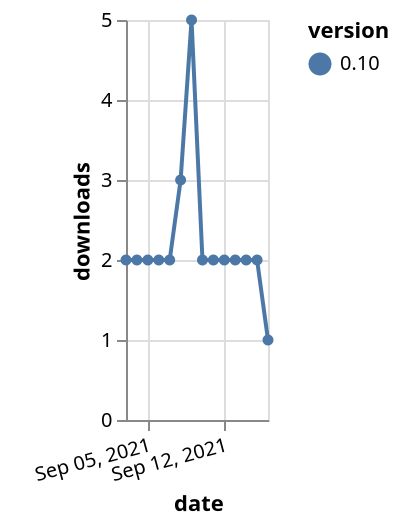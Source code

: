 {"$schema": "https://vega.github.io/schema/vega-lite/v5.json", "description": "A simple bar chart with embedded data.", "data": {"values": [{"date": "2021-09-03", "total": 4607, "delta": 2, "version": "0.10"}, {"date": "2021-09-04", "total": 4609, "delta": 2, "version": "0.10"}, {"date": "2021-09-05", "total": 4611, "delta": 2, "version": "0.10"}, {"date": "2021-09-06", "total": 4613, "delta": 2, "version": "0.10"}, {"date": "2021-09-07", "total": 4615, "delta": 2, "version": "0.10"}, {"date": "2021-09-08", "total": 4618, "delta": 3, "version": "0.10"}, {"date": "2021-09-09", "total": 4623, "delta": 5, "version": "0.10"}, {"date": "2021-09-10", "total": 4625, "delta": 2, "version": "0.10"}, {"date": "2021-09-11", "total": 4627, "delta": 2, "version": "0.10"}, {"date": "2021-09-12", "total": 4629, "delta": 2, "version": "0.10"}, {"date": "2021-09-13", "total": 4631, "delta": 2, "version": "0.10"}, {"date": "2021-09-14", "total": 4633, "delta": 2, "version": "0.10"}, {"date": "2021-09-15", "total": 4635, "delta": 2, "version": "0.10"}, {"date": "2021-09-16", "total": 4636, "delta": 1, "version": "0.10"}]}, "width": "container", "mark": {"type": "line", "point": {"filled": true}}, "encoding": {"x": {"field": "date", "type": "temporal", "timeUnit": "yearmonthdate", "title": "date", "axis": {"labelAngle": -15}}, "y": {"field": "delta", "type": "quantitative", "title": "downloads"}, "color": {"field": "version", "type": "nominal"}, "tooltip": {"field": "delta"}}}